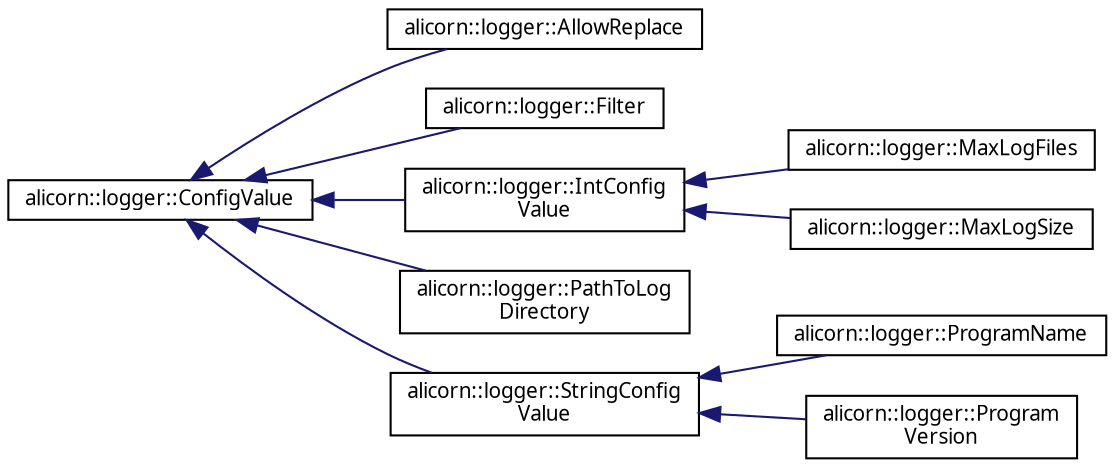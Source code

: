 digraph "Иерархия классов. Графический вид."
{
 // INTERACTIVE_SVG=YES
  edge [fontname="Verdana",fontsize="10",labelfontname="Verdana",labelfontsize="10"];
  node [fontname="Verdana",fontsize="10",shape=record];
  rankdir="LR";
  Node1 [label="alicorn::logger::ConfigValue",height=0.2,width=0.4,color="black", fillcolor="white", style="filled",URL="$a00070.html",tooltip="Класс входит в Проект Logger   Базовый класс-обертка параметров для передачи их значений конфигуратор..."];
  Node1 -> Node2 [dir="back",color="midnightblue",fontsize="10",style="solid",fontname="Verdana"];
  Node2 [label="alicorn::logger::AllowReplace",height=0.2,width=0.4,color="black", fillcolor="white", style="filled",URL="$a00065.html",tooltip="Класс входит в Проект Logger   Включить/выключить разрешение повторов сообщений из одного и того же м..."];
  Node1 -> Node3 [dir="back",color="midnightblue",fontsize="10",style="solid",fontname="Verdana"];
  Node3 [label="alicorn::logger::Filter",height=0.2,width=0.4,color="black", fillcolor="white", style="filled",URL="$a00089.html",tooltip="Класс входит в Проект Logger   Фильтр сообщений. Выводиться в лог будут сообщения >= установленного..."];
  Node1 -> Node4 [dir="back",color="midnightblue",fontsize="10",style="solid",fontname="Verdana"];
  Node4 [label="alicorn::logger::IntConfig\lValue",height=0.2,width=0.4,color="black", fillcolor="white", style="filled",URL="$a00098.html",tooltip="Класс входит в Проект Logger   Базовый класс для целочисленных параметров. "];
  Node4 -> Node5 [dir="back",color="midnightblue",fontsize="10",style="solid",fontname="Verdana"];
  Node5 [label="alicorn::logger::MaxLogFiles",height=0.2,width=0.4,color="black", fillcolor="white", style="filled",URL="$a00107.html",tooltip="Класс входит в Проект Logger   Количество файлов журнала лога, которые будут храниться (0 - для отклю..."];
  Node4 -> Node6 [dir="back",color="midnightblue",fontsize="10",style="solid",fontname="Verdana"];
  Node6 [label="alicorn::logger::MaxLogSize",height=0.2,width=0.4,color="black", fillcolor="white", style="filled",URL="$a00108.html",tooltip="Класс входит в Проект Logger   Максимальный размер файла журнала в байтах (0 - без ограничений)..."];
  Node1 -> Node7 [dir="back",color="midnightblue",fontsize="10",style="solid",fontname="Verdana"];
  Node7 [label="alicorn::logger::PathToLog\lDirectory",height=0.2,width=0.4,color="black", fillcolor="white", style="filled",URL="$a00116.html",tooltip="Класс входит в Проект Logger   Имя папки, в которой будут создаваться файлы журнала. "];
  Node1 -> Node8 [dir="back",color="midnightblue",fontsize="10",style="solid",fontname="Verdana"];
  Node8 [label="alicorn::logger::StringConfig\lValue",height=0.2,width=0.4,color="black", fillcolor="white", style="filled",URL="$a00136.html",tooltip="Класс входит в Проект Logger   Базовый класс для строковых параметров. "];
  Node8 -> Node9 [dir="back",color="midnightblue",fontsize="10",style="solid",fontname="Verdana"];
  Node9 [label="alicorn::logger::ProgramName",height=0.2,width=0.4,color="black", fillcolor="white", style="filled",URL="$a00118.html",tooltip="Класс входит в Проект Logger   Имя программы (по умолчанию берется из ресурсов текущего модуля)..."];
  Node8 -> Node10 [dir="back",color="midnightblue",fontsize="10",style="solid",fontname="Verdana"];
  Node10 [label="alicorn::logger::Program\lVersion",height=0.2,width=0.4,color="black", fillcolor="white", style="filled",URL="$a00119.html",tooltip="Класс входит в Проект Logger   Строка версии программы (по умолчанию берется из ресурсов текущего мод..."];
}
